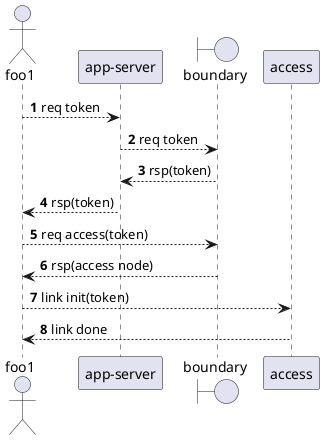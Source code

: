 @startuml

actor "foo1" as client
participant "app-server" as app
boundary "boundary" as border
participant "access"

autonumber
client --> app: req token
app --> border: req token
border --> app: rsp(token)
app --> client: rsp(token)
client --> border: req access(token)
border --> client: rsp(access node)
client --> access: link init(token)
access --> client: link done

@enduml
